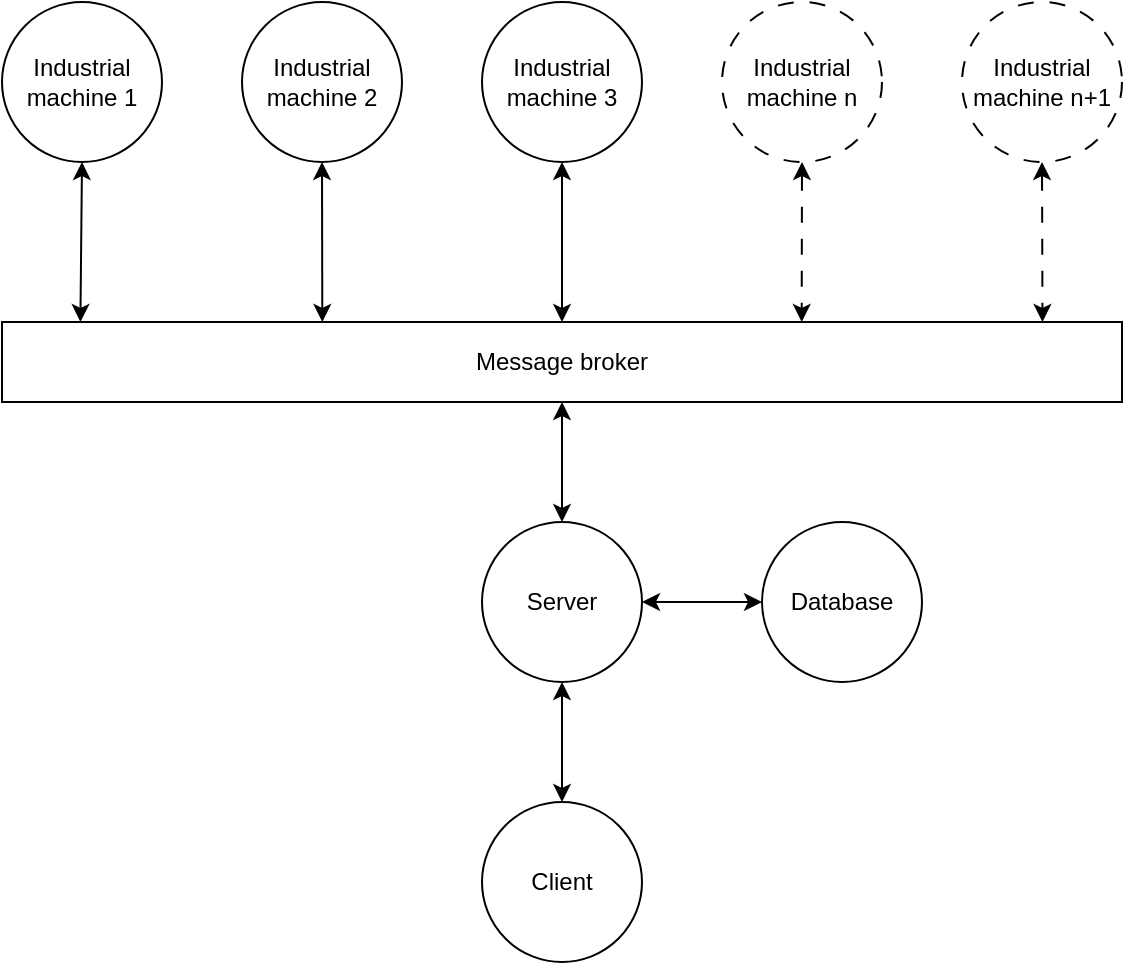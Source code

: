 <mxfile version="22.0.8" type="device">
  <diagram id="Ht1M8jgEwFfnCIfOTk4-" name="Page-1">
    <mxGraphModel dx="2828" dy="891" grid="1" gridSize="10" guides="1" tooltips="1" connect="1" arrows="1" fold="1" page="1" pageScale="1" pageWidth="1169" pageHeight="827" math="0" shadow="0">
      <root>
        <mxCell id="0" />
        <mxCell id="1" parent="0" />
        <mxCell id="uRVRu2Xru67vmna8l-Fm-10" style="rounded=0;orthogonalLoop=1;jettySize=auto;html=1;exitX=0.5;exitY=1;exitDx=0;exitDy=0;entryX=0.286;entryY=0;entryDx=0;entryDy=0;entryPerimeter=0;startArrow=classic;startFill=1;" edge="1" parent="1" source="uRVRu2Xru67vmna8l-Fm-1" target="uRVRu2Xru67vmna8l-Fm-17">
          <mxGeometry relative="1" as="geometry">
            <mxPoint x="171.716" y="181.716" as="targetPoint" />
          </mxGeometry>
        </mxCell>
        <mxCell id="uRVRu2Xru67vmna8l-Fm-1" value="Industrial machine 2" style="ellipse;whiteSpace=wrap;html=1;aspect=fixed;" vertex="1" parent="1">
          <mxGeometry x="40" y="40" width="80" height="80" as="geometry" />
        </mxCell>
        <mxCell id="uRVRu2Xru67vmna8l-Fm-9" style="edgeStyle=orthogonalEdgeStyle;rounded=0;orthogonalLoop=1;jettySize=auto;html=1;exitX=0.5;exitY=1;exitDx=0;exitDy=0;entryX=0.5;entryY=0;entryDx=0;entryDy=0;startArrow=classic;startFill=1;" edge="1" parent="1" source="uRVRu2Xru67vmna8l-Fm-2" target="uRVRu2Xru67vmna8l-Fm-17">
          <mxGeometry relative="1" as="geometry">
            <mxPoint x="200" y="170" as="targetPoint" />
          </mxGeometry>
        </mxCell>
        <mxCell id="uRVRu2Xru67vmna8l-Fm-2" value="Industrial machine 3" style="ellipse;whiteSpace=wrap;html=1;aspect=fixed;" vertex="1" parent="1">
          <mxGeometry x="160" y="40" width="80" height="80" as="geometry" />
        </mxCell>
        <mxCell id="uRVRu2Xru67vmna8l-Fm-11" style="rounded=0;orthogonalLoop=1;jettySize=auto;html=1;exitX=0.5;exitY=1;exitDx=0;exitDy=0;entryX=0.714;entryY=0;entryDx=0;entryDy=0;entryPerimeter=0;dashed=1;dashPattern=8 8;startArrow=classic;startFill=1;" edge="1" parent="1" source="uRVRu2Xru67vmna8l-Fm-3" target="uRVRu2Xru67vmna8l-Fm-17">
          <mxGeometry relative="1" as="geometry">
            <mxPoint x="320" y="270" as="targetPoint" />
          </mxGeometry>
        </mxCell>
        <mxCell id="uRVRu2Xru67vmna8l-Fm-3" value="Industrial machine n" style="ellipse;whiteSpace=wrap;html=1;aspect=fixed;dashed=1;dashPattern=8 8;" vertex="1" parent="1">
          <mxGeometry x="280" y="40" width="80" height="80" as="geometry" />
        </mxCell>
        <mxCell id="uRVRu2Xru67vmna8l-Fm-16" style="edgeStyle=orthogonalEdgeStyle;rounded=0;orthogonalLoop=1;jettySize=auto;html=1;exitX=0.5;exitY=1;exitDx=0;exitDy=0;entryX=0.5;entryY=0;entryDx=0;entryDy=0;startArrow=classic;startFill=1;" edge="1" parent="1" source="uRVRu2Xru67vmna8l-Fm-17" target="uRVRu2Xru67vmna8l-Fm-6">
          <mxGeometry relative="1" as="geometry">
            <mxPoint x="200" y="250" as="sourcePoint" />
          </mxGeometry>
        </mxCell>
        <mxCell id="uRVRu2Xru67vmna8l-Fm-24" style="edgeStyle=orthogonalEdgeStyle;rounded=0;orthogonalLoop=1;jettySize=auto;html=1;exitX=0.5;exitY=1;exitDx=0;exitDy=0;entryX=0.5;entryY=0;entryDx=0;entryDy=0;startArrow=classic;startFill=1;" edge="1" parent="1" source="uRVRu2Xru67vmna8l-Fm-6" target="uRVRu2Xru67vmna8l-Fm-23">
          <mxGeometry relative="1" as="geometry" />
        </mxCell>
        <mxCell id="uRVRu2Xru67vmna8l-Fm-25" style="edgeStyle=orthogonalEdgeStyle;rounded=0;orthogonalLoop=1;jettySize=auto;html=1;exitX=1;exitY=0.5;exitDx=0;exitDy=0;entryX=0;entryY=0.5;entryDx=0;entryDy=0;startArrow=classic;startFill=1;" edge="1" parent="1" source="uRVRu2Xru67vmna8l-Fm-6" target="uRVRu2Xru67vmna8l-Fm-21">
          <mxGeometry relative="1" as="geometry" />
        </mxCell>
        <mxCell id="uRVRu2Xru67vmna8l-Fm-6" value="Server" style="ellipse;whiteSpace=wrap;html=1;aspect=fixed;" vertex="1" parent="1">
          <mxGeometry x="160" y="300" width="80" height="80" as="geometry" />
        </mxCell>
        <mxCell id="uRVRu2Xru67vmna8l-Fm-7" value="Industrial machine n+1" style="ellipse;whiteSpace=wrap;html=1;aspect=fixed;dashed=1;dashPattern=8 8;" vertex="1" parent="1">
          <mxGeometry x="400" y="40" width="80" height="80" as="geometry" />
        </mxCell>
        <mxCell id="uRVRu2Xru67vmna8l-Fm-15" style="rounded=0;orthogonalLoop=1;jettySize=auto;html=1;exitX=0.5;exitY=1;exitDx=0;exitDy=0;entryX=0.07;entryY=0;entryDx=0;entryDy=0;entryPerimeter=0;startArrow=classic;startFill=1;" edge="1" parent="1" source="uRVRu2Xru67vmna8l-Fm-8" target="uRVRu2Xru67vmna8l-Fm-17">
          <mxGeometry relative="1" as="geometry">
            <mxPoint x="-40" y="260" as="targetPoint" />
          </mxGeometry>
        </mxCell>
        <mxCell id="uRVRu2Xru67vmna8l-Fm-8" value="Industrial machine 1" style="ellipse;whiteSpace=wrap;html=1;aspect=fixed;" vertex="1" parent="1">
          <mxGeometry x="-80" y="40" width="80" height="80" as="geometry" />
        </mxCell>
        <mxCell id="uRVRu2Xru67vmna8l-Fm-14" style="rounded=0;orthogonalLoop=1;jettySize=auto;html=1;exitX=0.5;exitY=1;exitDx=0;exitDy=0;dashed=1;dashPattern=8 8;entryX=0.929;entryY=0;entryDx=0;entryDy=0;entryPerimeter=0;startArrow=classic;startFill=1;" edge="1" parent="1" source="uRVRu2Xru67vmna8l-Fm-7" target="uRVRu2Xru67vmna8l-Fm-17">
          <mxGeometry relative="1" as="geometry">
            <mxPoint x="440" y="270" as="targetPoint" />
          </mxGeometry>
        </mxCell>
        <mxCell id="uRVRu2Xru67vmna8l-Fm-17" value="Message broker" style="rounded=0;whiteSpace=wrap;html=1;" vertex="1" parent="1">
          <mxGeometry x="-80" y="200" width="560" height="40" as="geometry" />
        </mxCell>
        <mxCell id="uRVRu2Xru67vmna8l-Fm-21" value="Database" style="ellipse;whiteSpace=wrap;html=1;aspect=fixed;" vertex="1" parent="1">
          <mxGeometry x="300" y="300" width="80" height="80" as="geometry" />
        </mxCell>
        <mxCell id="uRVRu2Xru67vmna8l-Fm-23" value="Client" style="ellipse;whiteSpace=wrap;html=1;aspect=fixed;" vertex="1" parent="1">
          <mxGeometry x="160" y="440" width="80" height="80" as="geometry" />
        </mxCell>
      </root>
    </mxGraphModel>
  </diagram>
</mxfile>
